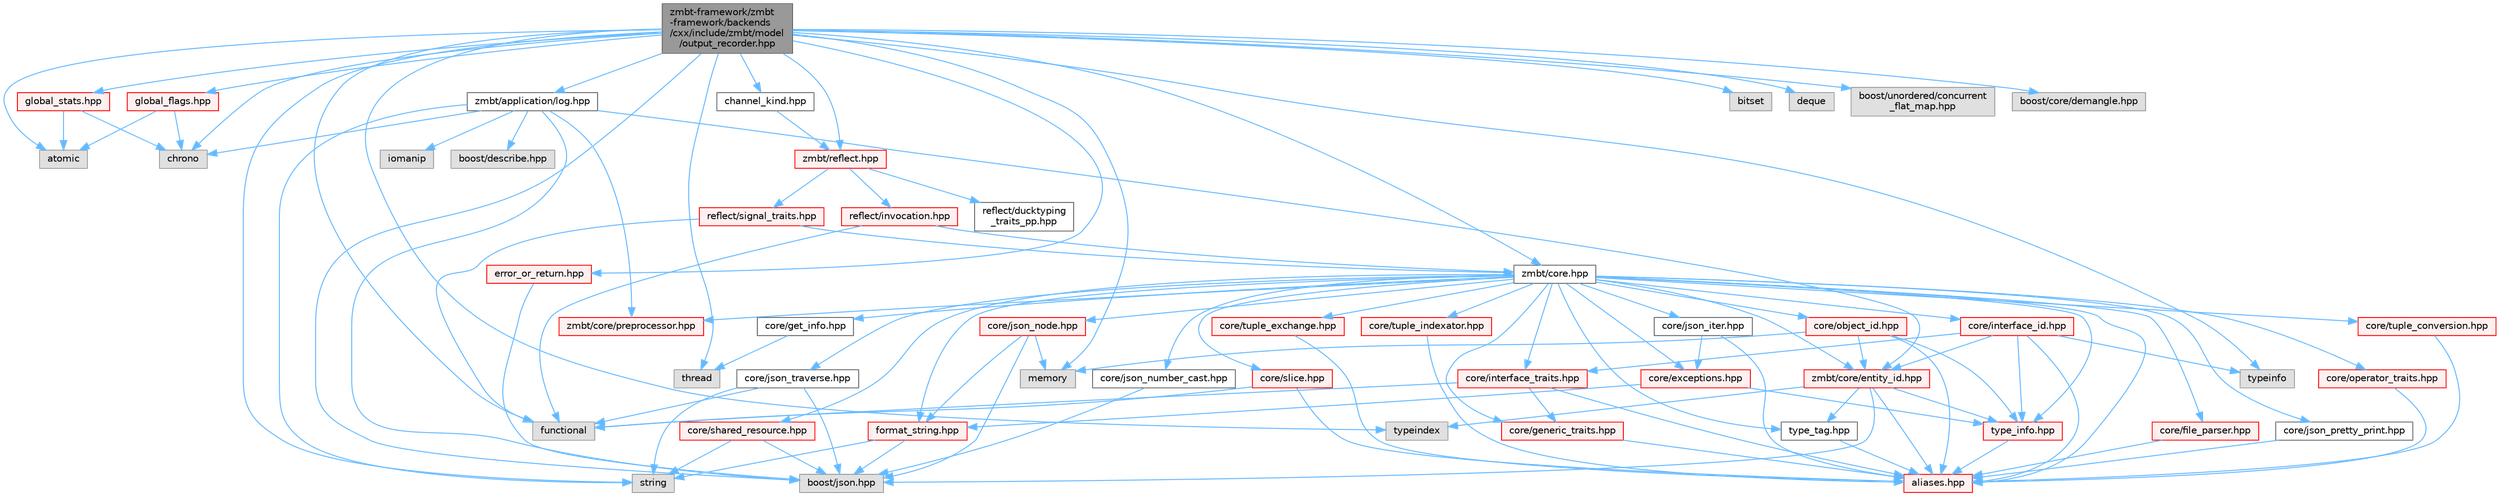 digraph "zmbt-framework/zmbt-framework/backends/cxx/include/zmbt/model/output_recorder.hpp"
{
 // LATEX_PDF_SIZE
  bgcolor="transparent";
  edge [fontname=Helvetica,fontsize=10,labelfontname=Helvetica,labelfontsize=10];
  node [fontname=Helvetica,fontsize=10,shape=box,height=0.2,width=0.4];
  Node1 [id="Node000001",label="zmbt-framework/zmbt\l-framework/backends\l/cxx/include/zmbt/model\l/output_recorder.hpp",height=0.2,width=0.4,color="gray40", fillcolor="grey60", style="filled", fontcolor="black",tooltip=" "];
  Node1 -> Node2 [id="edge1_Node000001_Node000002",color="steelblue1",style="solid",tooltip=" "];
  Node2 [id="Node000002",label="atomic",height=0.2,width=0.4,color="grey60", fillcolor="#E0E0E0", style="filled",tooltip=" "];
  Node1 -> Node3 [id="edge2_Node000001_Node000003",color="steelblue1",style="solid",tooltip=" "];
  Node3 [id="Node000003",label="bitset",height=0.2,width=0.4,color="grey60", fillcolor="#E0E0E0", style="filled",tooltip=" "];
  Node1 -> Node4 [id="edge3_Node000001_Node000004",color="steelblue1",style="solid",tooltip=" "];
  Node4 [id="Node000004",label="chrono",height=0.2,width=0.4,color="grey60", fillcolor="#E0E0E0", style="filled",tooltip=" "];
  Node1 -> Node5 [id="edge4_Node000001_Node000005",color="steelblue1",style="solid",tooltip=" "];
  Node5 [id="Node000005",label="deque",height=0.2,width=0.4,color="grey60", fillcolor="#E0E0E0", style="filled",tooltip=" "];
  Node1 -> Node6 [id="edge5_Node000001_Node000006",color="steelblue1",style="solid",tooltip=" "];
  Node6 [id="Node000006",label="functional",height=0.2,width=0.4,color="grey60", fillcolor="#E0E0E0", style="filled",tooltip=" "];
  Node1 -> Node7 [id="edge6_Node000001_Node000007",color="steelblue1",style="solid",tooltip=" "];
  Node7 [id="Node000007",label="memory",height=0.2,width=0.4,color="grey60", fillcolor="#E0E0E0", style="filled",tooltip=" "];
  Node1 -> Node8 [id="edge7_Node000001_Node000008",color="steelblue1",style="solid",tooltip=" "];
  Node8 [id="Node000008",label="string",height=0.2,width=0.4,color="grey60", fillcolor="#E0E0E0", style="filled",tooltip=" "];
  Node1 -> Node9 [id="edge8_Node000001_Node000009",color="steelblue1",style="solid",tooltip=" "];
  Node9 [id="Node000009",label="thread",height=0.2,width=0.4,color="grey60", fillcolor="#E0E0E0", style="filled",tooltip=" "];
  Node1 -> Node10 [id="edge9_Node000001_Node000010",color="steelblue1",style="solid",tooltip=" "];
  Node10 [id="Node000010",label="typeindex",height=0.2,width=0.4,color="grey60", fillcolor="#E0E0E0", style="filled",tooltip=" "];
  Node1 -> Node11 [id="edge10_Node000001_Node000011",color="steelblue1",style="solid",tooltip=" "];
  Node11 [id="Node000011",label="typeinfo",height=0.2,width=0.4,color="grey60", fillcolor="#E0E0E0", style="filled",tooltip=" "];
  Node1 -> Node12 [id="edge11_Node000001_Node000012",color="steelblue1",style="solid",tooltip=" "];
  Node12 [id="Node000012",label="boost/json.hpp",height=0.2,width=0.4,color="grey60", fillcolor="#E0E0E0", style="filled",tooltip=" "];
  Node1 -> Node13 [id="edge12_Node000001_Node000013",color="steelblue1",style="solid",tooltip=" "];
  Node13 [id="Node000013",label="boost/unordered/concurrent\l_flat_map.hpp",height=0.2,width=0.4,color="grey60", fillcolor="#E0E0E0", style="filled",tooltip=" "];
  Node1 -> Node14 [id="edge13_Node000001_Node000014",color="steelblue1",style="solid",tooltip=" "];
  Node14 [id="Node000014",label="boost/core/demangle.hpp",height=0.2,width=0.4,color="grey60", fillcolor="#E0E0E0", style="filled",tooltip=" "];
  Node1 -> Node15 [id="edge14_Node000001_Node000015",color="steelblue1",style="solid",tooltip=" "];
  Node15 [id="Node000015",label="zmbt/application/log.hpp",height=0.2,width=0.4,color="grey40", fillcolor="white", style="filled",URL="$log_8hpp.html",tooltip=" "];
  Node15 -> Node4 [id="edge15_Node000015_Node000004",color="steelblue1",style="solid",tooltip=" "];
  Node15 -> Node16 [id="edge16_Node000015_Node000016",color="steelblue1",style="solid",tooltip=" "];
  Node16 [id="Node000016",label="iomanip",height=0.2,width=0.4,color="grey60", fillcolor="#E0E0E0", style="filled",tooltip=" "];
  Node15 -> Node8 [id="edge17_Node000015_Node000008",color="steelblue1",style="solid",tooltip=" "];
  Node15 -> Node17 [id="edge18_Node000015_Node000017",color="steelblue1",style="solid",tooltip=" "];
  Node17 [id="Node000017",label="boost/describe.hpp",height=0.2,width=0.4,color="grey60", fillcolor="#E0E0E0", style="filled",tooltip=" "];
  Node15 -> Node12 [id="edge19_Node000015_Node000012",color="steelblue1",style="solid",tooltip=" "];
  Node15 -> Node18 [id="edge20_Node000015_Node000018",color="steelblue1",style="solid",tooltip=" "];
  Node18 [id="Node000018",label="zmbt/core/preprocessor.hpp",height=0.2,width=0.4,color="red", fillcolor="#FFF0F0", style="filled",URL="$preprocessor_8hpp.html",tooltip="type traits to check serialization compatibility"];
  Node15 -> Node20 [id="edge21_Node000015_Node000020",color="steelblue1",style="solid",tooltip=" "];
  Node20 [id="Node000020",label="zmbt/core/entity_id.hpp",height=0.2,width=0.4,color="red", fillcolor="#FFF0F0", style="filled",URL="$entity__id_8hpp.html",tooltip=" "];
  Node20 -> Node10 [id="edge22_Node000020_Node000010",color="steelblue1",style="solid",tooltip=" "];
  Node20 -> Node12 [id="edge23_Node000020_Node000012",color="steelblue1",style="solid",tooltip=" "];
  Node20 -> Node24 [id="edge24_Node000020_Node000024",color="steelblue1",style="solid",tooltip=" "];
  Node24 [id="Node000024",label="aliases.hpp",height=0.2,width=0.4,color="red", fillcolor="#FFF0F0", style="filled",URL="$aliases_8hpp.html",tooltip=" "];
  Node20 -> Node29 [id="edge25_Node000020_Node000029",color="steelblue1",style="solid",tooltip=" "];
  Node29 [id="Node000029",label="type_tag.hpp",height=0.2,width=0.4,color="grey40", fillcolor="white", style="filled",URL="$type__tag_8hpp.html",tooltip=" "];
  Node29 -> Node24 [id="edge26_Node000029_Node000024",color="steelblue1",style="solid",tooltip=" "];
  Node20 -> Node30 [id="edge27_Node000020_Node000030",color="steelblue1",style="solid",tooltip=" "];
  Node30 [id="Node000030",label="type_info.hpp",height=0.2,width=0.4,color="red", fillcolor="#FFF0F0", style="filled",URL="$type__info_8hpp.html",tooltip=" "];
  Node30 -> Node24 [id="edge28_Node000030_Node000024",color="steelblue1",style="solid",tooltip=" "];
  Node1 -> Node32 [id="edge29_Node000001_Node000032",color="steelblue1",style="solid",tooltip=" "];
  Node32 [id="Node000032",label="zmbt/core.hpp",height=0.2,width=0.4,color="grey40", fillcolor="white", style="filled",URL="$core_8hpp.html",tooltip=" "];
  Node32 -> Node24 [id="edge30_Node000032_Node000024",color="steelblue1",style="solid",tooltip=" "];
  Node32 -> Node33 [id="edge31_Node000032_Node000033",color="steelblue1",style="solid",tooltip=" "];
  Node33 [id="Node000033",label="core/exceptions.hpp",height=0.2,width=0.4,color="red", fillcolor="#FFF0F0", style="filled",URL="$core_2exceptions_8hpp.html",tooltip=" "];
  Node33 -> Node35 [id="edge32_Node000033_Node000035",color="steelblue1",style="solid",tooltip=" "];
  Node35 [id="Node000035",label="format_string.hpp",height=0.2,width=0.4,color="red", fillcolor="#FFF0F0", style="filled",URL="$format__string_8hpp.html",tooltip=" "];
  Node35 -> Node12 [id="edge33_Node000035_Node000012",color="steelblue1",style="solid",tooltip=" "];
  Node35 -> Node8 [id="edge34_Node000035_Node000008",color="steelblue1",style="solid",tooltip=" "];
  Node33 -> Node30 [id="edge35_Node000033_Node000030",color="steelblue1",style="solid",tooltip=" "];
  Node32 -> Node36 [id="edge36_Node000032_Node000036",color="steelblue1",style="solid",tooltip=" "];
  Node36 [id="Node000036",label="core/file_parser.hpp",height=0.2,width=0.4,color="red", fillcolor="#FFF0F0", style="filled",URL="$file__parser_8hpp.html",tooltip=" "];
  Node36 -> Node24 [id="edge37_Node000036_Node000024",color="steelblue1",style="solid",tooltip=" "];
  Node32 -> Node35 [id="edge38_Node000032_Node000035",color="steelblue1",style="solid",tooltip=" "];
  Node32 -> Node38 [id="edge39_Node000032_Node000038",color="steelblue1",style="solid",tooltip=" "];
  Node38 [id="Node000038",label="core/generic_traits.hpp",height=0.2,width=0.4,color="red", fillcolor="#FFF0F0", style="filled",URL="$generic__traits_8hpp.html",tooltip=" "];
  Node38 -> Node24 [id="edge40_Node000038_Node000024",color="steelblue1",style="solid",tooltip=" "];
  Node32 -> Node39 [id="edge41_Node000032_Node000039",color="steelblue1",style="solid",tooltip=" "];
  Node39 [id="Node000039",label="core/get_info.hpp",height=0.2,width=0.4,color="grey40", fillcolor="white", style="filled",URL="$get__info_8hpp.html",tooltip=" "];
  Node39 -> Node9 [id="edge42_Node000039_Node000009",color="steelblue1",style="solid",tooltip=" "];
  Node32 -> Node40 [id="edge43_Node000032_Node000040",color="steelblue1",style="solid",tooltip=" "];
  Node40 [id="Node000040",label="core/interface_traits.hpp",height=0.2,width=0.4,color="red", fillcolor="#FFF0F0", style="filled",URL="$interface__traits_8hpp.html",tooltip=" "];
  Node40 -> Node6 [id="edge44_Node000040_Node000006",color="steelblue1",style="solid",tooltip=" "];
  Node40 -> Node24 [id="edge45_Node000040_Node000024",color="steelblue1",style="solid",tooltip=" "];
  Node40 -> Node38 [id="edge46_Node000040_Node000038",color="steelblue1",style="solid",tooltip=" "];
  Node32 -> Node41 [id="edge47_Node000032_Node000041",color="steelblue1",style="solid",tooltip=" "];
  Node41 [id="Node000041",label="core/json_iter.hpp",height=0.2,width=0.4,color="grey40", fillcolor="white", style="filled",URL="$json__iter_8hpp.html",tooltip=" "];
  Node41 -> Node24 [id="edge48_Node000041_Node000024",color="steelblue1",style="solid",tooltip=" "];
  Node41 -> Node33 [id="edge49_Node000041_Node000033",color="steelblue1",style="solid",tooltip=" "];
  Node32 -> Node42 [id="edge50_Node000032_Node000042",color="steelblue1",style="solid",tooltip=" "];
  Node42 [id="Node000042",label="core/json_node.hpp",height=0.2,width=0.4,color="red", fillcolor="#FFF0F0", style="filled",URL="$json__node_8hpp.html",tooltip=" "];
  Node42 -> Node12 [id="edge51_Node000042_Node000012",color="steelblue1",style="solid",tooltip=" "];
  Node42 -> Node7 [id="edge52_Node000042_Node000007",color="steelblue1",style="solid",tooltip=" "];
  Node42 -> Node35 [id="edge53_Node000042_Node000035",color="steelblue1",style="solid",tooltip=" "];
  Node32 -> Node44 [id="edge54_Node000032_Node000044",color="steelblue1",style="solid",tooltip=" "];
  Node44 [id="Node000044",label="core/json_number_cast.hpp",height=0.2,width=0.4,color="grey40", fillcolor="white", style="filled",URL="$json__number__cast_8hpp.html",tooltip=" "];
  Node44 -> Node12 [id="edge55_Node000044_Node000012",color="steelblue1",style="solid",tooltip=" "];
  Node32 -> Node45 [id="edge56_Node000032_Node000045",color="steelblue1",style="solid",tooltip=" "];
  Node45 [id="Node000045",label="core/json_traverse.hpp",height=0.2,width=0.4,color="grey40", fillcolor="white", style="filled",URL="$json__traverse_8hpp.html",tooltip=" "];
  Node45 -> Node6 [id="edge57_Node000045_Node000006",color="steelblue1",style="solid",tooltip=" "];
  Node45 -> Node8 [id="edge58_Node000045_Node000008",color="steelblue1",style="solid",tooltip=" "];
  Node45 -> Node12 [id="edge59_Node000045_Node000012",color="steelblue1",style="solid",tooltip=" "];
  Node32 -> Node46 [id="edge60_Node000032_Node000046",color="steelblue1",style="solid",tooltip=" "];
  Node46 [id="Node000046",label="core/json_pretty_print.hpp",height=0.2,width=0.4,color="grey40", fillcolor="white", style="filled",URL="$json__pretty__print_8hpp.html",tooltip=" "];
  Node46 -> Node24 [id="edge61_Node000046_Node000024",color="steelblue1",style="solid",tooltip=" "];
  Node32 -> Node47 [id="edge62_Node000032_Node000047",color="steelblue1",style="solid",tooltip=" "];
  Node47 [id="Node000047",label="core/slice.hpp",height=0.2,width=0.4,color="red", fillcolor="#FFF0F0", style="filled",URL="$slice_8hpp.html",tooltip=" "];
  Node47 -> Node6 [id="edge63_Node000047_Node000006",color="steelblue1",style="solid",tooltip=" "];
  Node47 -> Node24 [id="edge64_Node000047_Node000024",color="steelblue1",style="solid",tooltip=" "];
  Node32 -> Node18 [id="edge65_Node000032_Node000018",color="steelblue1",style="solid",tooltip=" "];
  Node32 -> Node48 [id="edge66_Node000032_Node000048",color="steelblue1",style="solid",tooltip=" "];
  Node48 [id="Node000048",label="core/operator_traits.hpp",height=0.2,width=0.4,color="red", fillcolor="#FFF0F0", style="filled",URL="$operator__traits_8hpp.html",tooltip=" "];
  Node48 -> Node24 [id="edge67_Node000048_Node000024",color="steelblue1",style="solid",tooltip=" "];
  Node32 -> Node55 [id="edge68_Node000032_Node000055",color="steelblue1",style="solid",tooltip=" "];
  Node55 [id="Node000055",label="core/shared_resource.hpp",height=0.2,width=0.4,color="red", fillcolor="#FFF0F0", style="filled",URL="$shared__resource_8hpp.html",tooltip=" "];
  Node55 -> Node12 [id="edge69_Node000055_Node000012",color="steelblue1",style="solid",tooltip=" "];
  Node55 -> Node8 [id="edge70_Node000055_Node000008",color="steelblue1",style="solid",tooltip=" "];
  Node32 -> Node56 [id="edge71_Node000032_Node000056",color="steelblue1",style="solid",tooltip=" "];
  Node56 [id="Node000056",label="core/tuple_conversion.hpp",height=0.2,width=0.4,color="red", fillcolor="#FFF0F0", style="filled",URL="$tuple__conversion_8hpp.html",tooltip=" "];
  Node56 -> Node24 [id="edge72_Node000056_Node000024",color="steelblue1",style="solid",tooltip=" "];
  Node32 -> Node57 [id="edge73_Node000032_Node000057",color="steelblue1",style="solid",tooltip=" "];
  Node57 [id="Node000057",label="core/tuple_exchange.hpp",height=0.2,width=0.4,color="red", fillcolor="#FFF0F0", style="filled",URL="$tuple__exchange_8hpp.html",tooltip=" "];
  Node57 -> Node24 [id="edge74_Node000057_Node000024",color="steelblue1",style="solid",tooltip=" "];
  Node32 -> Node58 [id="edge75_Node000032_Node000058",color="steelblue1",style="solid",tooltip=" "];
  Node58 [id="Node000058",label="core/tuple_indexator.hpp",height=0.2,width=0.4,color="red", fillcolor="#FFF0F0", style="filled",URL="$tuple__indexator_8hpp.html",tooltip=" "];
  Node58 -> Node24 [id="edge76_Node000058_Node000024",color="steelblue1",style="solid",tooltip=" "];
  Node32 -> Node30 [id="edge77_Node000032_Node000030",color="steelblue1",style="solid",tooltip=" "];
  Node32 -> Node29 [id="edge78_Node000032_Node000029",color="steelblue1",style="solid",tooltip=" "];
  Node32 -> Node20 [id="edge79_Node000032_Node000020",color="steelblue1",style="solid",tooltip=" "];
  Node32 -> Node59 [id="edge80_Node000032_Node000059",color="steelblue1",style="solid",tooltip=" "];
  Node59 [id="Node000059",label="core/interface_id.hpp",height=0.2,width=0.4,color="red", fillcolor="#FFF0F0", style="filled",URL="$interface__id_8hpp.html",tooltip=" "];
  Node59 -> Node11 [id="edge81_Node000059_Node000011",color="steelblue1",style="solid",tooltip=" "];
  Node59 -> Node24 [id="edge82_Node000059_Node000024",color="steelblue1",style="solid",tooltip=" "];
  Node59 -> Node20 [id="edge83_Node000059_Node000020",color="steelblue1",style="solid",tooltip=" "];
  Node59 -> Node40 [id="edge84_Node000059_Node000040",color="steelblue1",style="solid",tooltip=" "];
  Node59 -> Node30 [id="edge85_Node000059_Node000030",color="steelblue1",style="solid",tooltip=" "];
  Node32 -> Node62 [id="edge86_Node000032_Node000062",color="steelblue1",style="solid",tooltip=" "];
  Node62 [id="Node000062",label="core/object_id.hpp",height=0.2,width=0.4,color="red", fillcolor="#FFF0F0", style="filled",URL="$object__id_8hpp.html",tooltip=" "];
  Node62 -> Node7 [id="edge87_Node000062_Node000007",color="steelblue1",style="solid",tooltip=" "];
  Node62 -> Node24 [id="edge88_Node000062_Node000024",color="steelblue1",style="solid",tooltip=" "];
  Node62 -> Node20 [id="edge89_Node000062_Node000020",color="steelblue1",style="solid",tooltip=" "];
  Node62 -> Node30 [id="edge90_Node000062_Node000030",color="steelblue1",style="solid",tooltip=" "];
  Node1 -> Node63 [id="edge91_Node000001_Node000063",color="steelblue1",style="solid",tooltip=" "];
  Node63 [id="Node000063",label="zmbt/reflect.hpp",height=0.2,width=0.4,color="red", fillcolor="#FFF0F0", style="filled",URL="$reflect_8hpp.html",tooltip=" "];
  Node63 -> Node64 [id="edge92_Node000063_Node000064",color="steelblue1",style="solid",tooltip=" "];
  Node64 [id="Node000064",label="reflect/ducktyping\l_traits_pp.hpp",height=0.2,width=0.4,color="grey40", fillcolor="white", style="filled",URL="$ducktyping__traits__pp_8hpp.html",tooltip=" "];
  Node63 -> Node65 [id="edge93_Node000063_Node000065",color="steelblue1",style="solid",tooltip=" "];
  Node65 [id="Node000065",label="reflect/signal_traits.hpp",height=0.2,width=0.4,color="red", fillcolor="#FFF0F0", style="filled",URL="$signal__traits_8hpp.html",tooltip=" "];
  Node65 -> Node6 [id="edge94_Node000065_Node000006",color="steelblue1",style="solid",tooltip=" "];
  Node65 -> Node32 [id="edge95_Node000065_Node000032",color="steelblue1",style="solid",tooltip=" "];
  Node63 -> Node66 [id="edge96_Node000063_Node000066",color="steelblue1",style="solid",tooltip=" "];
  Node66 [id="Node000066",label="reflect/invocation.hpp",height=0.2,width=0.4,color="red", fillcolor="#FFF0F0", style="filled",URL="$invocation_8hpp.html",tooltip=" "];
  Node66 -> Node6 [id="edge97_Node000066_Node000006",color="steelblue1",style="solid",tooltip=" "];
  Node66 -> Node32 [id="edge98_Node000066_Node000032",color="steelblue1",style="solid",tooltip=" "];
  Node1 -> Node71 [id="edge99_Node000001_Node000071",color="steelblue1",style="solid",tooltip=" "];
  Node71 [id="Node000071",label="channel_kind.hpp",height=0.2,width=0.4,color="grey40", fillcolor="white", style="filled",URL="$channel__kind_8hpp.html",tooltip=" "];
  Node71 -> Node63 [id="edge100_Node000071_Node000063",color="steelblue1",style="solid",tooltip=" "];
  Node1 -> Node72 [id="edge101_Node000001_Node000072",color="steelblue1",style="solid",tooltip=" "];
  Node72 [id="Node000072",label="global_flags.hpp",height=0.2,width=0.4,color="red", fillcolor="#FFF0F0", style="filled",URL="$global__flags_8hpp.html",tooltip=" "];
  Node72 -> Node2 [id="edge102_Node000072_Node000002",color="steelblue1",style="solid",tooltip=" "];
  Node72 -> Node4 [id="edge103_Node000072_Node000004",color="steelblue1",style="solid",tooltip=" "];
  Node1 -> Node73 [id="edge104_Node000001_Node000073",color="steelblue1",style="solid",tooltip=" "];
  Node73 [id="Node000073",label="global_stats.hpp",height=0.2,width=0.4,color="red", fillcolor="#FFF0F0", style="filled",URL="$global__stats_8hpp.html",tooltip=" "];
  Node73 -> Node2 [id="edge105_Node000073_Node000002",color="steelblue1",style="solid",tooltip=" "];
  Node73 -> Node4 [id="edge106_Node000073_Node000004",color="steelblue1",style="solid",tooltip=" "];
  Node1 -> Node74 [id="edge107_Node000001_Node000074",color="steelblue1",style="solid",tooltip=" "];
  Node74 [id="Node000074",label="error_or_return.hpp",height=0.2,width=0.4,color="red", fillcolor="#FFF0F0", style="filled",URL="$error__or__return_8hpp.html",tooltip=" "];
  Node74 -> Node12 [id="edge108_Node000074_Node000012",color="steelblue1",style="solid",tooltip=" "];
}
